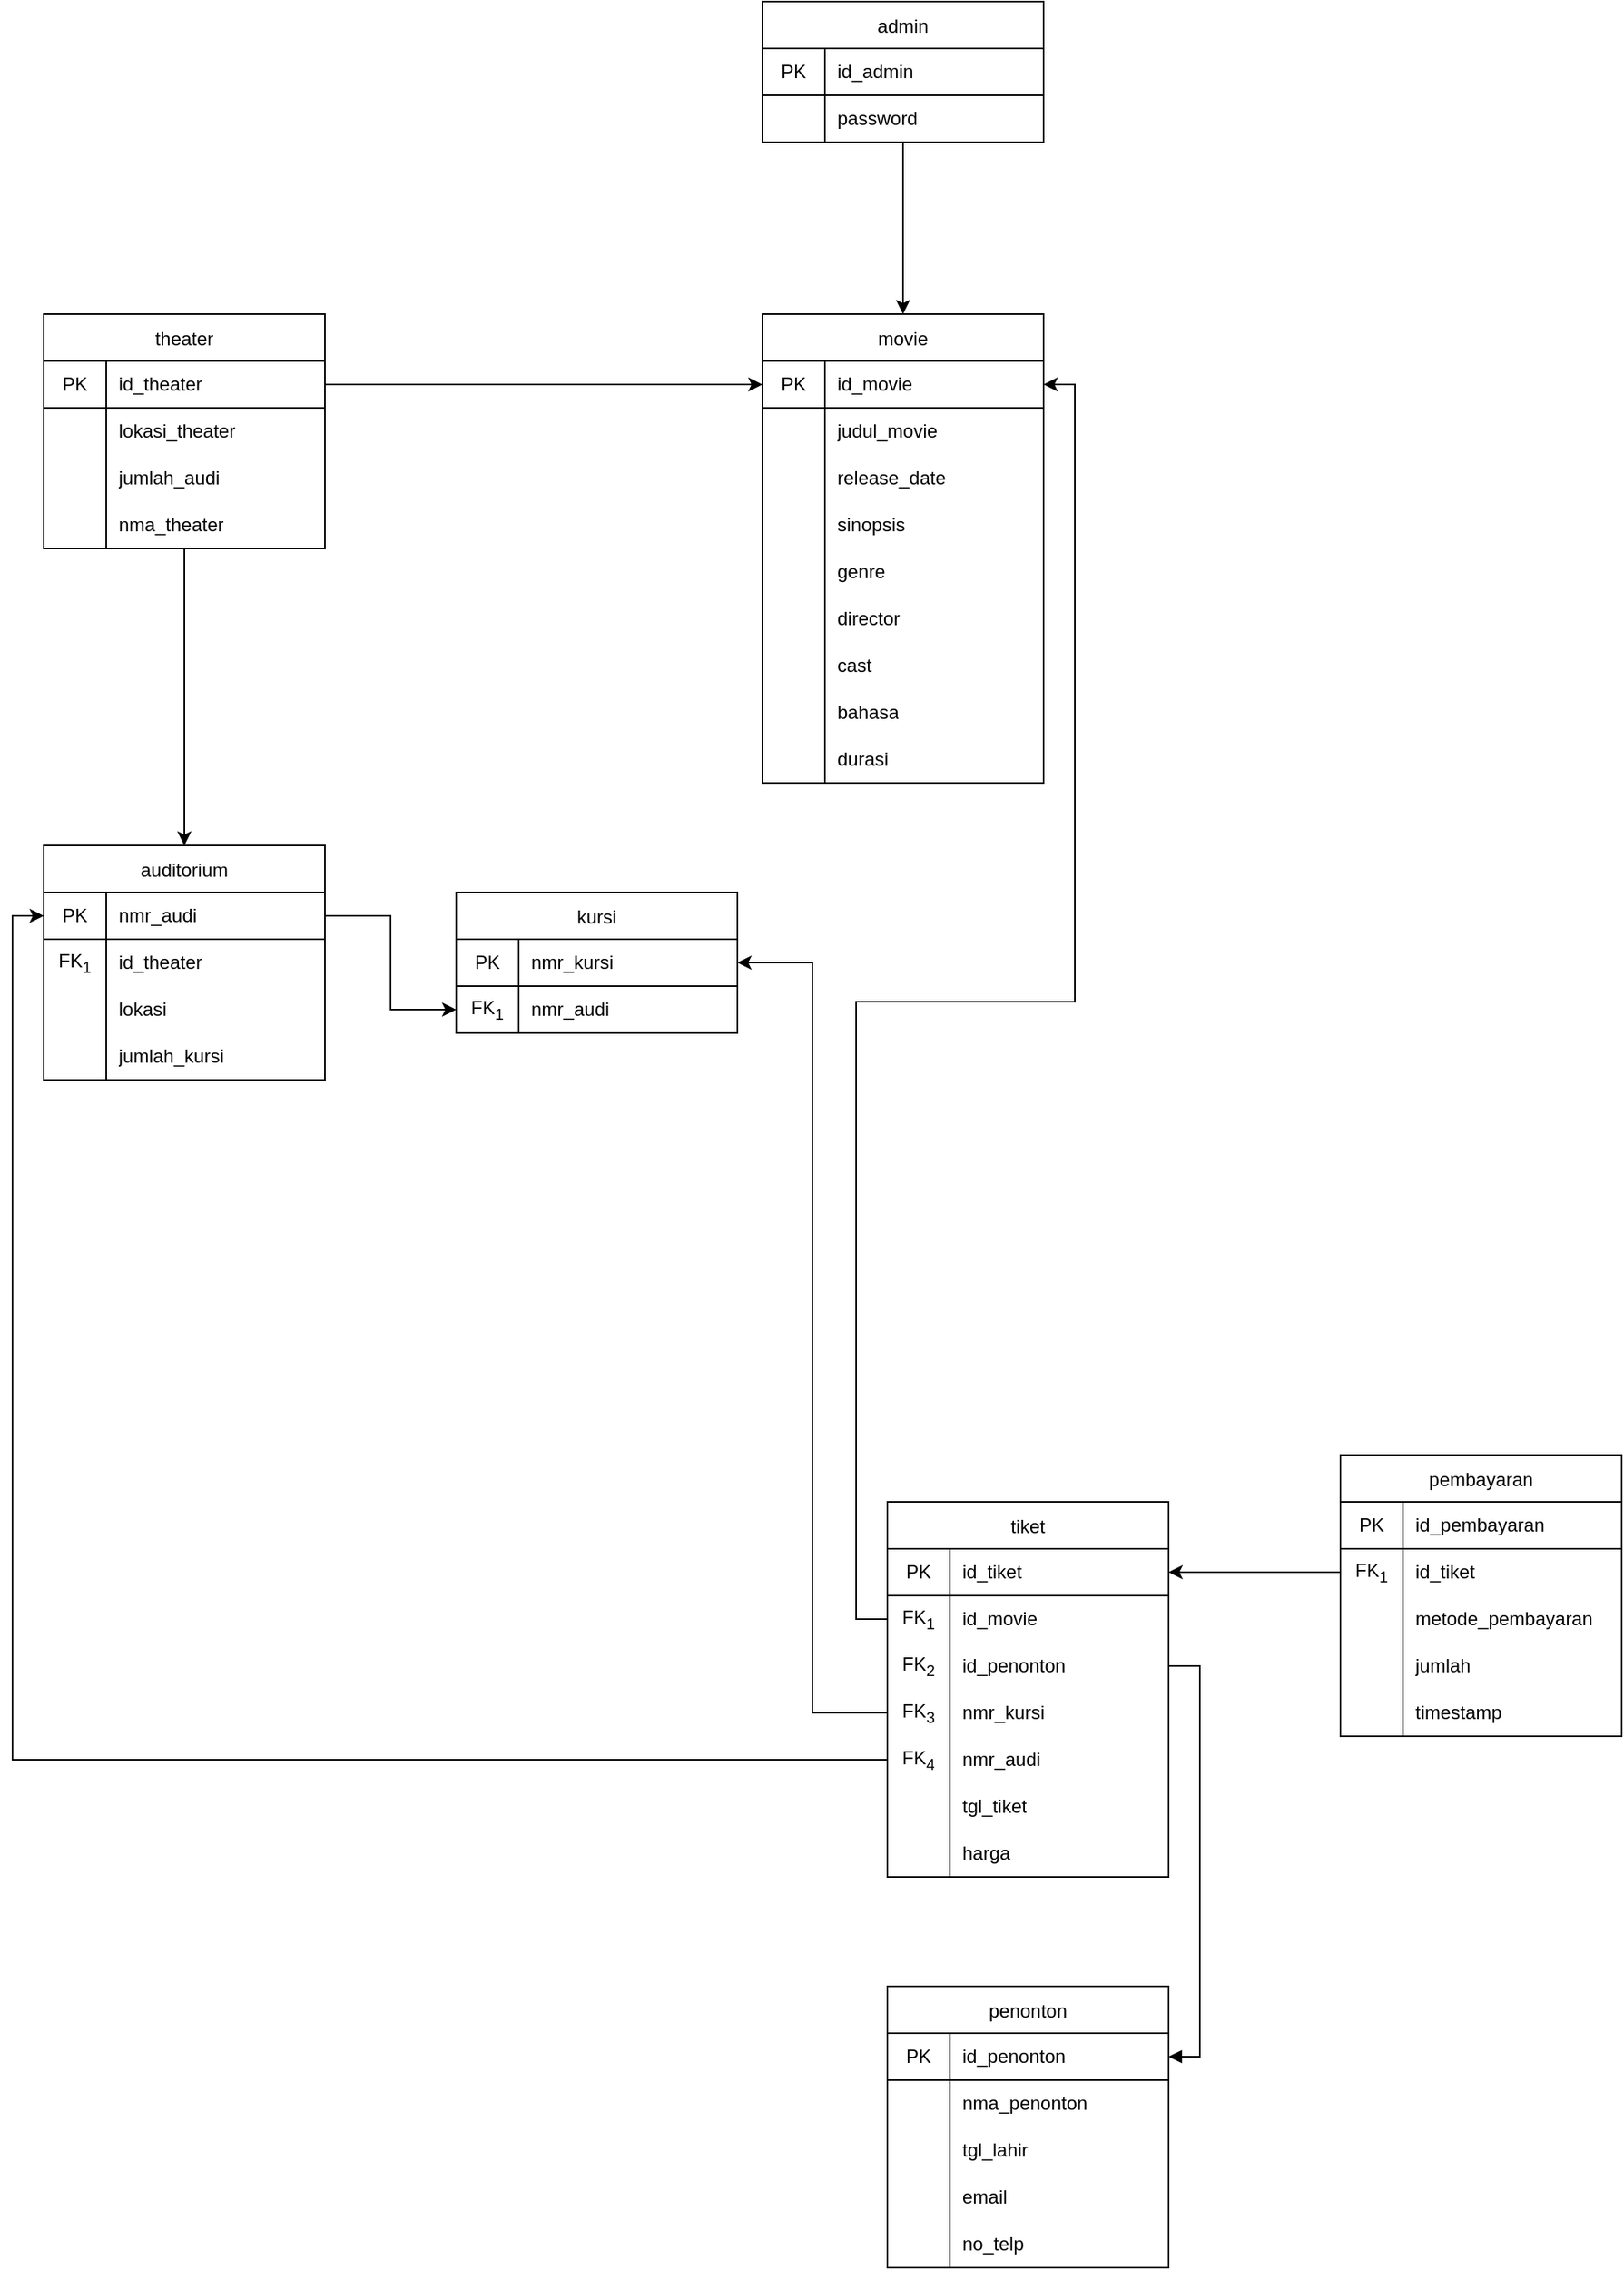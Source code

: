 <mxfile version="22.0.8" type="github">
  <diagram id="C5RBs43oDa-KdzZeNtuy" name="Page-1">
    <mxGraphModel dx="1035" dy="1750" grid="1" gridSize="10" guides="1" tooltips="1" connect="1" arrows="1" fold="1" page="1" pageScale="1" pageWidth="827" pageHeight="1169" math="0" shadow="0">
      <root>
        <mxCell id="WIyWlLk6GJQsqaUBKTNV-0" />
        <mxCell id="WIyWlLk6GJQsqaUBKTNV-1" parent="WIyWlLk6GJQsqaUBKTNV-0" />
        <mxCell id="fPbW121Hrf58b_9s1VnY-242" style="edgeStyle=orthogonalEdgeStyle;rounded=0;orthogonalLoop=1;jettySize=auto;html=1;entryX=0.5;entryY=0;entryDx=0;entryDy=0;" edge="1" parent="WIyWlLk6GJQsqaUBKTNV-1" source="fPbW121Hrf58b_9s1VnY-85" target="fPbW121Hrf58b_9s1VnY-211">
          <mxGeometry relative="1" as="geometry" />
        </mxCell>
        <mxCell id="fPbW121Hrf58b_9s1VnY-85" value="theater" style="shape=table;startSize=30;container=1;collapsible=0;childLayout=tableLayout;fixedRows=1;rowLines=0;fontStyle=0;strokeColor=default;fontSize=12;" vertex="1" parent="WIyWlLk6GJQsqaUBKTNV-1">
          <mxGeometry x="60" y="60" width="180" height="150" as="geometry" />
        </mxCell>
        <mxCell id="fPbW121Hrf58b_9s1VnY-86" value="" style="shape=tableRow;horizontal=0;startSize=0;swimlaneHead=0;swimlaneBody=0;top=0;left=0;bottom=0;right=0;collapsible=0;dropTarget=0;fillColor=none;points=[[0,0.5],[1,0.5]];portConstraint=eastwest;strokeColor=inherit;fontSize=12;" vertex="1" parent="fPbW121Hrf58b_9s1VnY-85">
          <mxGeometry y="30" width="180" height="30" as="geometry" />
        </mxCell>
        <mxCell id="fPbW121Hrf58b_9s1VnY-87" value="PK" style="shape=partialRectangle;html=1;whiteSpace=wrap;connectable=0;fillColor=none;top=0;left=0;bottom=1;right=0;overflow=hidden;pointerEvents=1;strokeColor=inherit;fontSize=12;" vertex="1" parent="fPbW121Hrf58b_9s1VnY-86">
          <mxGeometry width="40" height="30" as="geometry">
            <mxRectangle width="40" height="30" as="alternateBounds" />
          </mxGeometry>
        </mxCell>
        <mxCell id="fPbW121Hrf58b_9s1VnY-88" value="id_theater" style="shape=partialRectangle;html=1;whiteSpace=wrap;connectable=0;fillColor=none;top=0;left=0;bottom=1;right=0;align=left;spacingLeft=6;overflow=hidden;strokeColor=inherit;fontSize=12;strokeWidth=1;" vertex="1" parent="fPbW121Hrf58b_9s1VnY-86">
          <mxGeometry x="40" width="140" height="30" as="geometry">
            <mxRectangle width="140" height="30" as="alternateBounds" />
          </mxGeometry>
        </mxCell>
        <mxCell id="fPbW121Hrf58b_9s1VnY-89" value="" style="shape=tableRow;horizontal=0;startSize=0;swimlaneHead=0;swimlaneBody=0;top=0;left=0;bottom=0;right=0;collapsible=0;dropTarget=0;fillColor=none;points=[[0,0.5],[1,0.5]];portConstraint=eastwest;strokeColor=inherit;fontSize=12;" vertex="1" parent="fPbW121Hrf58b_9s1VnY-85">
          <mxGeometry y="60" width="180" height="30" as="geometry" />
        </mxCell>
        <mxCell id="fPbW121Hrf58b_9s1VnY-90" value="" style="shape=partialRectangle;html=1;whiteSpace=wrap;connectable=0;fillColor=none;top=0;left=0;bottom=0;right=0;overflow=hidden;strokeColor=inherit;fontSize=12;" vertex="1" parent="fPbW121Hrf58b_9s1VnY-89">
          <mxGeometry width="40" height="30" as="geometry">
            <mxRectangle width="40" height="30" as="alternateBounds" />
          </mxGeometry>
        </mxCell>
        <mxCell id="fPbW121Hrf58b_9s1VnY-91" value="lokasi_theater" style="shape=partialRectangle;html=1;whiteSpace=wrap;connectable=0;fillColor=none;top=0;left=0;bottom=0;right=0;align=left;spacingLeft=6;overflow=hidden;strokeColor=inherit;fontSize=12;" vertex="1" parent="fPbW121Hrf58b_9s1VnY-89">
          <mxGeometry x="40" width="140" height="30" as="geometry">
            <mxRectangle width="140" height="30" as="alternateBounds" />
          </mxGeometry>
        </mxCell>
        <mxCell id="fPbW121Hrf58b_9s1VnY-92" value="" style="shape=tableRow;horizontal=0;startSize=0;swimlaneHead=0;swimlaneBody=0;top=0;left=0;bottom=0;right=0;collapsible=0;dropTarget=0;fillColor=none;points=[[0,0.5],[1,0.5]];portConstraint=eastwest;strokeColor=inherit;fontSize=12;" vertex="1" parent="fPbW121Hrf58b_9s1VnY-85">
          <mxGeometry y="90" width="180" height="30" as="geometry" />
        </mxCell>
        <mxCell id="fPbW121Hrf58b_9s1VnY-93" value="" style="shape=partialRectangle;html=1;whiteSpace=wrap;connectable=0;fillColor=none;top=0;left=0;bottom=0;right=0;overflow=hidden;strokeColor=inherit;fontSize=12;" vertex="1" parent="fPbW121Hrf58b_9s1VnY-92">
          <mxGeometry width="40" height="30" as="geometry">
            <mxRectangle width="40" height="30" as="alternateBounds" />
          </mxGeometry>
        </mxCell>
        <mxCell id="fPbW121Hrf58b_9s1VnY-94" value="jumlah_audi" style="shape=partialRectangle;html=1;whiteSpace=wrap;connectable=0;fillColor=none;top=0;left=0;bottom=0;right=0;align=left;spacingLeft=6;overflow=hidden;strokeColor=inherit;fontSize=12;" vertex="1" parent="fPbW121Hrf58b_9s1VnY-92">
          <mxGeometry x="40" width="140" height="30" as="geometry">
            <mxRectangle width="140" height="30" as="alternateBounds" />
          </mxGeometry>
        </mxCell>
        <mxCell id="fPbW121Hrf58b_9s1VnY-95" style="shape=tableRow;horizontal=0;startSize=0;swimlaneHead=0;swimlaneBody=0;top=0;left=0;bottom=0;right=0;collapsible=0;dropTarget=0;fillColor=none;points=[[0,0.5],[1,0.5]];portConstraint=eastwest;strokeColor=inherit;fontSize=12;" vertex="1" parent="fPbW121Hrf58b_9s1VnY-85">
          <mxGeometry y="120" width="180" height="30" as="geometry" />
        </mxCell>
        <mxCell id="fPbW121Hrf58b_9s1VnY-96" style="shape=partialRectangle;html=1;whiteSpace=wrap;connectable=0;fillColor=none;top=0;left=0;bottom=0;right=0;overflow=hidden;strokeColor=inherit;fontSize=12;" vertex="1" parent="fPbW121Hrf58b_9s1VnY-95">
          <mxGeometry width="40" height="30" as="geometry">
            <mxRectangle width="40" height="30" as="alternateBounds" />
          </mxGeometry>
        </mxCell>
        <mxCell id="fPbW121Hrf58b_9s1VnY-97" value="nma_theater" style="shape=partialRectangle;html=1;whiteSpace=wrap;connectable=0;fillColor=none;top=0;left=0;bottom=0;right=0;align=left;spacingLeft=6;overflow=hidden;strokeColor=inherit;fontSize=12;" vertex="1" parent="fPbW121Hrf58b_9s1VnY-95">
          <mxGeometry x="40" width="140" height="30" as="geometry">
            <mxRectangle width="140" height="30" as="alternateBounds" />
          </mxGeometry>
        </mxCell>
        <mxCell id="fPbW121Hrf58b_9s1VnY-98" value="movie" style="shape=table;startSize=30;container=1;collapsible=0;childLayout=tableLayout;fixedRows=1;rowLines=0;fontStyle=0;strokeColor=default;fontSize=12;" vertex="1" parent="WIyWlLk6GJQsqaUBKTNV-1">
          <mxGeometry x="520" y="60" width="180" height="300" as="geometry" />
        </mxCell>
        <mxCell id="fPbW121Hrf58b_9s1VnY-99" value="" style="shape=tableRow;horizontal=0;startSize=0;swimlaneHead=0;swimlaneBody=0;top=0;left=0;bottom=0;right=0;collapsible=0;dropTarget=0;fillColor=none;points=[[0,0.5],[1,0.5]];portConstraint=eastwest;strokeColor=inherit;fontSize=12;" vertex="1" parent="fPbW121Hrf58b_9s1VnY-98">
          <mxGeometry y="30" width="180" height="30" as="geometry" />
        </mxCell>
        <mxCell id="fPbW121Hrf58b_9s1VnY-100" value="PK" style="shape=partialRectangle;html=1;whiteSpace=wrap;connectable=0;fillColor=none;top=0;left=0;bottom=1;right=0;overflow=hidden;pointerEvents=1;strokeColor=inherit;fontSize=12;" vertex="1" parent="fPbW121Hrf58b_9s1VnY-99">
          <mxGeometry width="40" height="30" as="geometry">
            <mxRectangle width="40" height="30" as="alternateBounds" />
          </mxGeometry>
        </mxCell>
        <mxCell id="fPbW121Hrf58b_9s1VnY-101" value="id_movie" style="shape=partialRectangle;html=1;whiteSpace=wrap;connectable=0;fillColor=none;top=0;left=0;bottom=1;right=0;align=left;spacingLeft=6;overflow=hidden;strokeColor=inherit;fontSize=12;strokeWidth=1;" vertex="1" parent="fPbW121Hrf58b_9s1VnY-99">
          <mxGeometry x="40" width="140" height="30" as="geometry">
            <mxRectangle width="140" height="30" as="alternateBounds" />
          </mxGeometry>
        </mxCell>
        <mxCell id="fPbW121Hrf58b_9s1VnY-117" style="shape=tableRow;horizontal=0;startSize=0;swimlaneHead=0;swimlaneBody=0;top=0;left=0;bottom=0;right=0;collapsible=0;dropTarget=0;fillColor=none;points=[[0,0.5],[1,0.5]];portConstraint=eastwest;strokeColor=inherit;fontSize=12;" vertex="1" parent="fPbW121Hrf58b_9s1VnY-98">
          <mxGeometry y="60" width="180" height="30" as="geometry" />
        </mxCell>
        <mxCell id="fPbW121Hrf58b_9s1VnY-118" style="shape=partialRectangle;html=1;whiteSpace=wrap;connectable=0;fillColor=none;top=0;left=0;bottom=0;right=0;overflow=hidden;strokeColor=inherit;fontSize=12;" vertex="1" parent="fPbW121Hrf58b_9s1VnY-117">
          <mxGeometry width="40" height="30" as="geometry">
            <mxRectangle width="40" height="30" as="alternateBounds" />
          </mxGeometry>
        </mxCell>
        <mxCell id="fPbW121Hrf58b_9s1VnY-119" value="judul_movie" style="shape=partialRectangle;html=1;whiteSpace=wrap;connectable=0;fillColor=none;top=0;left=0;bottom=0;right=0;align=left;spacingLeft=6;overflow=hidden;strokeColor=inherit;fontSize=12;" vertex="1" parent="fPbW121Hrf58b_9s1VnY-117">
          <mxGeometry x="40" width="140" height="30" as="geometry">
            <mxRectangle width="140" height="30" as="alternateBounds" />
          </mxGeometry>
        </mxCell>
        <mxCell id="fPbW121Hrf58b_9s1VnY-120" style="shape=tableRow;horizontal=0;startSize=0;swimlaneHead=0;swimlaneBody=0;top=0;left=0;bottom=0;right=0;collapsible=0;dropTarget=0;fillColor=none;points=[[0,0.5],[1,0.5]];portConstraint=eastwest;strokeColor=inherit;fontSize=12;" vertex="1" parent="fPbW121Hrf58b_9s1VnY-98">
          <mxGeometry y="90" width="180" height="30" as="geometry" />
        </mxCell>
        <mxCell id="fPbW121Hrf58b_9s1VnY-121" style="shape=partialRectangle;html=1;whiteSpace=wrap;connectable=0;fillColor=none;top=0;left=0;bottom=0;right=0;overflow=hidden;strokeColor=inherit;fontSize=12;" vertex="1" parent="fPbW121Hrf58b_9s1VnY-120">
          <mxGeometry width="40" height="30" as="geometry">
            <mxRectangle width="40" height="30" as="alternateBounds" />
          </mxGeometry>
        </mxCell>
        <mxCell id="fPbW121Hrf58b_9s1VnY-122" value="release_date" style="shape=partialRectangle;html=1;whiteSpace=wrap;connectable=0;fillColor=none;top=0;left=0;bottom=0;right=0;align=left;spacingLeft=6;overflow=hidden;strokeColor=inherit;fontSize=12;" vertex="1" parent="fPbW121Hrf58b_9s1VnY-120">
          <mxGeometry x="40" width="140" height="30" as="geometry">
            <mxRectangle width="140" height="30" as="alternateBounds" />
          </mxGeometry>
        </mxCell>
        <mxCell id="fPbW121Hrf58b_9s1VnY-102" value="" style="shape=tableRow;horizontal=0;startSize=0;swimlaneHead=0;swimlaneBody=0;top=0;left=0;bottom=0;right=0;collapsible=0;dropTarget=0;fillColor=none;points=[[0,0.5],[1,0.5]];portConstraint=eastwest;strokeColor=inherit;fontSize=12;" vertex="1" parent="fPbW121Hrf58b_9s1VnY-98">
          <mxGeometry y="120" width="180" height="30" as="geometry" />
        </mxCell>
        <mxCell id="fPbW121Hrf58b_9s1VnY-103" value="" style="shape=partialRectangle;html=1;whiteSpace=wrap;connectable=0;fillColor=none;top=0;left=0;bottom=0;right=0;overflow=hidden;strokeColor=inherit;fontSize=12;" vertex="1" parent="fPbW121Hrf58b_9s1VnY-102">
          <mxGeometry width="40" height="30" as="geometry">
            <mxRectangle width="40" height="30" as="alternateBounds" />
          </mxGeometry>
        </mxCell>
        <mxCell id="fPbW121Hrf58b_9s1VnY-104" value="sinopsis" style="shape=partialRectangle;html=1;whiteSpace=wrap;connectable=0;fillColor=none;top=0;left=0;bottom=0;right=0;align=left;spacingLeft=6;overflow=hidden;strokeColor=inherit;fontSize=12;" vertex="1" parent="fPbW121Hrf58b_9s1VnY-102">
          <mxGeometry x="40" width="140" height="30" as="geometry">
            <mxRectangle width="140" height="30" as="alternateBounds" />
          </mxGeometry>
        </mxCell>
        <mxCell id="fPbW121Hrf58b_9s1VnY-105" value="" style="shape=tableRow;horizontal=0;startSize=0;swimlaneHead=0;swimlaneBody=0;top=0;left=0;bottom=0;right=0;collapsible=0;dropTarget=0;fillColor=none;points=[[0,0.5],[1,0.5]];portConstraint=eastwest;strokeColor=inherit;fontSize=12;" vertex="1" parent="fPbW121Hrf58b_9s1VnY-98">
          <mxGeometry y="150" width="180" height="30" as="geometry" />
        </mxCell>
        <mxCell id="fPbW121Hrf58b_9s1VnY-106" value="" style="shape=partialRectangle;html=1;whiteSpace=wrap;connectable=0;fillColor=none;top=0;left=0;bottom=0;right=0;overflow=hidden;strokeColor=inherit;fontSize=12;" vertex="1" parent="fPbW121Hrf58b_9s1VnY-105">
          <mxGeometry width="40" height="30" as="geometry">
            <mxRectangle width="40" height="30" as="alternateBounds" />
          </mxGeometry>
        </mxCell>
        <mxCell id="fPbW121Hrf58b_9s1VnY-107" value="genre" style="shape=partialRectangle;html=1;whiteSpace=wrap;connectable=0;fillColor=none;top=0;left=0;bottom=0;right=0;align=left;spacingLeft=6;overflow=hidden;strokeColor=inherit;fontSize=12;" vertex="1" parent="fPbW121Hrf58b_9s1VnY-105">
          <mxGeometry x="40" width="140" height="30" as="geometry">
            <mxRectangle width="140" height="30" as="alternateBounds" />
          </mxGeometry>
        </mxCell>
        <mxCell id="fPbW121Hrf58b_9s1VnY-108" style="shape=tableRow;horizontal=0;startSize=0;swimlaneHead=0;swimlaneBody=0;top=0;left=0;bottom=0;right=0;collapsible=0;dropTarget=0;fillColor=none;points=[[0,0.5],[1,0.5]];portConstraint=eastwest;strokeColor=inherit;fontSize=12;" vertex="1" parent="fPbW121Hrf58b_9s1VnY-98">
          <mxGeometry y="180" width="180" height="30" as="geometry" />
        </mxCell>
        <mxCell id="fPbW121Hrf58b_9s1VnY-109" style="shape=partialRectangle;html=1;whiteSpace=wrap;connectable=0;fillColor=none;top=0;left=0;bottom=0;right=0;overflow=hidden;strokeColor=inherit;fontSize=12;" vertex="1" parent="fPbW121Hrf58b_9s1VnY-108">
          <mxGeometry width="40" height="30" as="geometry">
            <mxRectangle width="40" height="30" as="alternateBounds" />
          </mxGeometry>
        </mxCell>
        <mxCell id="fPbW121Hrf58b_9s1VnY-110" value="director" style="shape=partialRectangle;html=1;whiteSpace=wrap;connectable=0;fillColor=none;top=0;left=0;bottom=0;right=0;align=left;spacingLeft=6;overflow=hidden;strokeColor=inherit;fontSize=12;" vertex="1" parent="fPbW121Hrf58b_9s1VnY-108">
          <mxGeometry x="40" width="140" height="30" as="geometry">
            <mxRectangle width="140" height="30" as="alternateBounds" />
          </mxGeometry>
        </mxCell>
        <mxCell id="fPbW121Hrf58b_9s1VnY-123" style="shape=tableRow;horizontal=0;startSize=0;swimlaneHead=0;swimlaneBody=0;top=0;left=0;bottom=0;right=0;collapsible=0;dropTarget=0;fillColor=none;points=[[0,0.5],[1,0.5]];portConstraint=eastwest;strokeColor=inherit;fontSize=12;" vertex="1" parent="fPbW121Hrf58b_9s1VnY-98">
          <mxGeometry y="210" width="180" height="30" as="geometry" />
        </mxCell>
        <mxCell id="fPbW121Hrf58b_9s1VnY-124" style="shape=partialRectangle;html=1;whiteSpace=wrap;connectable=0;fillColor=none;top=0;left=0;bottom=0;right=0;overflow=hidden;strokeColor=inherit;fontSize=12;" vertex="1" parent="fPbW121Hrf58b_9s1VnY-123">
          <mxGeometry width="40" height="30" as="geometry">
            <mxRectangle width="40" height="30" as="alternateBounds" />
          </mxGeometry>
        </mxCell>
        <mxCell id="fPbW121Hrf58b_9s1VnY-125" value="cast" style="shape=partialRectangle;html=1;whiteSpace=wrap;connectable=0;fillColor=none;top=0;left=0;bottom=0;right=0;align=left;spacingLeft=6;overflow=hidden;strokeColor=inherit;fontSize=12;" vertex="1" parent="fPbW121Hrf58b_9s1VnY-123">
          <mxGeometry x="40" width="140" height="30" as="geometry">
            <mxRectangle width="140" height="30" as="alternateBounds" />
          </mxGeometry>
        </mxCell>
        <mxCell id="fPbW121Hrf58b_9s1VnY-111" style="shape=tableRow;horizontal=0;startSize=0;swimlaneHead=0;swimlaneBody=0;top=0;left=0;bottom=0;right=0;collapsible=0;dropTarget=0;fillColor=none;points=[[0,0.5],[1,0.5]];portConstraint=eastwest;strokeColor=inherit;fontSize=12;" vertex="1" parent="fPbW121Hrf58b_9s1VnY-98">
          <mxGeometry y="240" width="180" height="30" as="geometry" />
        </mxCell>
        <mxCell id="fPbW121Hrf58b_9s1VnY-112" style="shape=partialRectangle;html=1;whiteSpace=wrap;connectable=0;fillColor=none;top=0;left=0;bottom=0;right=0;overflow=hidden;strokeColor=inherit;fontSize=12;" vertex="1" parent="fPbW121Hrf58b_9s1VnY-111">
          <mxGeometry width="40" height="30" as="geometry">
            <mxRectangle width="40" height="30" as="alternateBounds" />
          </mxGeometry>
        </mxCell>
        <mxCell id="fPbW121Hrf58b_9s1VnY-113" value="bahasa" style="shape=partialRectangle;html=1;whiteSpace=wrap;connectable=0;fillColor=none;top=0;left=0;bottom=0;right=0;align=left;spacingLeft=6;overflow=hidden;strokeColor=inherit;fontSize=12;" vertex="1" parent="fPbW121Hrf58b_9s1VnY-111">
          <mxGeometry x="40" width="140" height="30" as="geometry">
            <mxRectangle width="140" height="30" as="alternateBounds" />
          </mxGeometry>
        </mxCell>
        <mxCell id="fPbW121Hrf58b_9s1VnY-114" style="shape=tableRow;horizontal=0;startSize=0;swimlaneHead=0;swimlaneBody=0;top=0;left=0;bottom=0;right=0;collapsible=0;dropTarget=0;fillColor=none;points=[[0,0.5],[1,0.5]];portConstraint=eastwest;strokeColor=inherit;fontSize=12;" vertex="1" parent="fPbW121Hrf58b_9s1VnY-98">
          <mxGeometry y="270" width="180" height="30" as="geometry" />
        </mxCell>
        <mxCell id="fPbW121Hrf58b_9s1VnY-115" style="shape=partialRectangle;html=1;whiteSpace=wrap;connectable=0;fillColor=none;top=0;left=0;bottom=0;right=0;overflow=hidden;strokeColor=inherit;fontSize=12;" vertex="1" parent="fPbW121Hrf58b_9s1VnY-114">
          <mxGeometry width="40" height="30" as="geometry">
            <mxRectangle width="40" height="30" as="alternateBounds" />
          </mxGeometry>
        </mxCell>
        <mxCell id="fPbW121Hrf58b_9s1VnY-116" value="durasi" style="shape=partialRectangle;html=1;whiteSpace=wrap;connectable=0;fillColor=none;top=0;left=0;bottom=0;right=0;align=left;spacingLeft=6;overflow=hidden;strokeColor=inherit;fontSize=12;" vertex="1" parent="fPbW121Hrf58b_9s1VnY-114">
          <mxGeometry x="40" width="140" height="30" as="geometry">
            <mxRectangle width="140" height="30" as="alternateBounds" />
          </mxGeometry>
        </mxCell>
        <mxCell id="fPbW121Hrf58b_9s1VnY-126" value="tiket" style="shape=table;startSize=30;container=1;collapsible=0;childLayout=tableLayout;fixedRows=1;rowLines=0;fontStyle=0;strokeColor=default;fontSize=12;" vertex="1" parent="WIyWlLk6GJQsqaUBKTNV-1">
          <mxGeometry x="600" y="820" width="180" height="240" as="geometry" />
        </mxCell>
        <mxCell id="fPbW121Hrf58b_9s1VnY-127" value="" style="shape=tableRow;horizontal=0;startSize=0;swimlaneHead=0;swimlaneBody=0;top=0;left=0;bottom=0;right=0;collapsible=0;dropTarget=0;fillColor=none;points=[[0,0.5],[1,0.5]];portConstraint=eastwest;strokeColor=inherit;fontSize=12;" vertex="1" parent="fPbW121Hrf58b_9s1VnY-126">
          <mxGeometry y="30" width="180" height="30" as="geometry" />
        </mxCell>
        <mxCell id="fPbW121Hrf58b_9s1VnY-128" value="PK" style="shape=partialRectangle;html=1;whiteSpace=wrap;connectable=0;fillColor=none;top=0;left=0;bottom=1;right=0;overflow=hidden;pointerEvents=1;strokeColor=inherit;fontSize=12;" vertex="1" parent="fPbW121Hrf58b_9s1VnY-127">
          <mxGeometry width="40" height="30" as="geometry">
            <mxRectangle width="40" height="30" as="alternateBounds" />
          </mxGeometry>
        </mxCell>
        <mxCell id="fPbW121Hrf58b_9s1VnY-129" value="id_tiket" style="shape=partialRectangle;html=1;whiteSpace=wrap;connectable=0;fillColor=none;top=0;left=0;bottom=1;right=0;align=left;spacingLeft=6;overflow=hidden;strokeColor=inherit;fontSize=12;strokeWidth=1;" vertex="1" parent="fPbW121Hrf58b_9s1VnY-127">
          <mxGeometry x="40" width="140" height="30" as="geometry">
            <mxRectangle width="140" height="30" as="alternateBounds" />
          </mxGeometry>
        </mxCell>
        <mxCell id="fPbW121Hrf58b_9s1VnY-136" style="shape=tableRow;horizontal=0;startSize=0;swimlaneHead=0;swimlaneBody=0;top=0;left=0;bottom=0;right=0;collapsible=0;dropTarget=0;fillColor=none;points=[[0,0.5],[1,0.5]];portConstraint=eastwest;strokeColor=inherit;fontSize=12;" vertex="1" parent="fPbW121Hrf58b_9s1VnY-126">
          <mxGeometry y="60" width="180" height="30" as="geometry" />
        </mxCell>
        <mxCell id="fPbW121Hrf58b_9s1VnY-137" value="FK&lt;sub&gt;1&lt;/sub&gt;" style="shape=partialRectangle;html=1;whiteSpace=wrap;connectable=0;fillColor=none;top=1;left=0;bottom=0;right=0;overflow=hidden;strokeColor=inherit;fontSize=12;" vertex="1" parent="fPbW121Hrf58b_9s1VnY-136">
          <mxGeometry width="40" height="30" as="geometry">
            <mxRectangle width="40" height="30" as="alternateBounds" />
          </mxGeometry>
        </mxCell>
        <mxCell id="fPbW121Hrf58b_9s1VnY-138" value="id_movie" style="shape=partialRectangle;html=1;whiteSpace=wrap;connectable=0;fillColor=none;top=1;left=0;bottom=0;right=0;align=left;spacingLeft=6;overflow=hidden;strokeColor=inherit;fontSize=12;" vertex="1" parent="fPbW121Hrf58b_9s1VnY-136">
          <mxGeometry x="40" width="140" height="30" as="geometry">
            <mxRectangle width="140" height="30" as="alternateBounds" />
          </mxGeometry>
        </mxCell>
        <mxCell id="fPbW121Hrf58b_9s1VnY-145" style="shape=tableRow;horizontal=0;startSize=0;swimlaneHead=0;swimlaneBody=0;top=0;left=0;bottom=0;right=0;collapsible=0;dropTarget=0;fillColor=none;points=[[0,0.5],[1,0.5]];portConstraint=eastwest;strokeColor=inherit;fontSize=12;" vertex="1" parent="fPbW121Hrf58b_9s1VnY-126">
          <mxGeometry y="90" width="180" height="30" as="geometry" />
        </mxCell>
        <mxCell id="fPbW121Hrf58b_9s1VnY-146" value="FK&lt;sub&gt;2&lt;/sub&gt;" style="shape=partialRectangle;html=1;whiteSpace=wrap;connectable=0;fillColor=none;top=0;left=0;bottom=0;right=0;overflow=hidden;strokeColor=inherit;fontSize=12;" vertex="1" parent="fPbW121Hrf58b_9s1VnY-145">
          <mxGeometry width="40" height="30" as="geometry">
            <mxRectangle width="40" height="30" as="alternateBounds" />
          </mxGeometry>
        </mxCell>
        <mxCell id="fPbW121Hrf58b_9s1VnY-147" value="id_penonton" style="shape=partialRectangle;html=1;whiteSpace=wrap;connectable=0;fillColor=none;top=0;left=0;bottom=0;right=0;align=left;spacingLeft=6;overflow=hidden;strokeColor=inherit;fontSize=12;" vertex="1" parent="fPbW121Hrf58b_9s1VnY-145">
          <mxGeometry x="40" width="140" height="30" as="geometry">
            <mxRectangle width="140" height="30" as="alternateBounds" />
          </mxGeometry>
        </mxCell>
        <mxCell id="fPbW121Hrf58b_9s1VnY-142" style="shape=tableRow;horizontal=0;startSize=0;swimlaneHead=0;swimlaneBody=0;top=0;left=0;bottom=0;right=0;collapsible=0;dropTarget=0;fillColor=none;points=[[0,0.5],[1,0.5]];portConstraint=eastwest;strokeColor=inherit;fontSize=12;" vertex="1" parent="fPbW121Hrf58b_9s1VnY-126">
          <mxGeometry y="120" width="180" height="30" as="geometry" />
        </mxCell>
        <mxCell id="fPbW121Hrf58b_9s1VnY-143" value="FK&lt;sub&gt;3&lt;/sub&gt;" style="shape=partialRectangle;html=1;whiteSpace=wrap;connectable=0;fillColor=none;top=0;left=0;bottom=0;right=0;overflow=hidden;strokeColor=inherit;fontSize=12;" vertex="1" parent="fPbW121Hrf58b_9s1VnY-142">
          <mxGeometry width="40" height="30" as="geometry">
            <mxRectangle width="40" height="30" as="alternateBounds" />
          </mxGeometry>
        </mxCell>
        <mxCell id="fPbW121Hrf58b_9s1VnY-144" value="nmr_kursi" style="shape=partialRectangle;html=1;whiteSpace=wrap;connectable=0;fillColor=none;top=0;left=0;bottom=0;right=0;align=left;spacingLeft=6;overflow=hidden;strokeColor=inherit;fontSize=12;" vertex="1" parent="fPbW121Hrf58b_9s1VnY-142">
          <mxGeometry x="40" width="140" height="30" as="geometry">
            <mxRectangle width="140" height="30" as="alternateBounds" />
          </mxGeometry>
        </mxCell>
        <mxCell id="fPbW121Hrf58b_9s1VnY-139" style="shape=tableRow;horizontal=0;startSize=0;swimlaneHead=0;swimlaneBody=0;top=0;left=0;bottom=0;right=0;collapsible=0;dropTarget=0;fillColor=none;points=[[0,0.5],[1,0.5]];portConstraint=eastwest;strokeColor=inherit;fontSize=12;" vertex="1" parent="fPbW121Hrf58b_9s1VnY-126">
          <mxGeometry y="150" width="180" height="30" as="geometry" />
        </mxCell>
        <mxCell id="fPbW121Hrf58b_9s1VnY-140" value="FK&lt;sub&gt;4&lt;/sub&gt;" style="shape=partialRectangle;html=1;whiteSpace=wrap;connectable=0;fillColor=none;top=0;left=0;bottom=0;right=0;overflow=hidden;strokeColor=inherit;fontSize=12;" vertex="1" parent="fPbW121Hrf58b_9s1VnY-139">
          <mxGeometry width="40" height="30" as="geometry">
            <mxRectangle width="40" height="30" as="alternateBounds" />
          </mxGeometry>
        </mxCell>
        <mxCell id="fPbW121Hrf58b_9s1VnY-141" value="nmr_audi" style="shape=partialRectangle;html=1;whiteSpace=wrap;connectable=0;fillColor=none;top=0;left=0;bottom=0;right=0;align=left;spacingLeft=6;overflow=hidden;strokeColor=inherit;fontSize=12;" vertex="1" parent="fPbW121Hrf58b_9s1VnY-139">
          <mxGeometry x="40" width="140" height="30" as="geometry">
            <mxRectangle width="140" height="30" as="alternateBounds" />
          </mxGeometry>
        </mxCell>
        <mxCell id="fPbW121Hrf58b_9s1VnY-154" style="shape=tableRow;horizontal=0;startSize=0;swimlaneHead=0;swimlaneBody=0;top=0;left=0;bottom=0;right=0;collapsible=0;dropTarget=0;fillColor=none;points=[[0,0.5],[1,0.5]];portConstraint=eastwest;strokeColor=inherit;fontSize=12;" vertex="1" parent="fPbW121Hrf58b_9s1VnY-126">
          <mxGeometry y="180" width="180" height="30" as="geometry" />
        </mxCell>
        <mxCell id="fPbW121Hrf58b_9s1VnY-155" style="shape=partialRectangle;html=1;whiteSpace=wrap;connectable=0;fillColor=none;top=0;left=0;bottom=0;right=0;overflow=hidden;strokeColor=inherit;fontSize=12;" vertex="1" parent="fPbW121Hrf58b_9s1VnY-154">
          <mxGeometry width="40" height="30" as="geometry">
            <mxRectangle width="40" height="30" as="alternateBounds" />
          </mxGeometry>
        </mxCell>
        <mxCell id="fPbW121Hrf58b_9s1VnY-156" value="tgl_tiket" style="shape=partialRectangle;html=1;whiteSpace=wrap;connectable=0;fillColor=none;top=0;left=0;bottom=0;right=0;align=left;spacingLeft=6;overflow=hidden;strokeColor=inherit;fontSize=12;" vertex="1" parent="fPbW121Hrf58b_9s1VnY-154">
          <mxGeometry x="40" width="140" height="30" as="geometry">
            <mxRectangle width="140" height="30" as="alternateBounds" />
          </mxGeometry>
        </mxCell>
        <mxCell id="fPbW121Hrf58b_9s1VnY-151" style="shape=tableRow;horizontal=0;startSize=0;swimlaneHead=0;swimlaneBody=0;top=0;left=0;bottom=0;right=0;collapsible=0;dropTarget=0;fillColor=none;points=[[0,0.5],[1,0.5]];portConstraint=eastwest;strokeColor=inherit;fontSize=12;" vertex="1" parent="fPbW121Hrf58b_9s1VnY-126">
          <mxGeometry y="210" width="180" height="30" as="geometry" />
        </mxCell>
        <mxCell id="fPbW121Hrf58b_9s1VnY-152" style="shape=partialRectangle;html=1;whiteSpace=wrap;connectable=0;fillColor=none;top=0;left=0;bottom=0;right=0;overflow=hidden;strokeColor=inherit;fontSize=12;" vertex="1" parent="fPbW121Hrf58b_9s1VnY-151">
          <mxGeometry width="40" height="30" as="geometry">
            <mxRectangle width="40" height="30" as="alternateBounds" />
          </mxGeometry>
        </mxCell>
        <mxCell id="fPbW121Hrf58b_9s1VnY-153" value="harga" style="shape=partialRectangle;html=1;whiteSpace=wrap;connectable=0;fillColor=none;top=0;left=0;bottom=0;right=0;align=left;spacingLeft=6;overflow=hidden;strokeColor=inherit;fontSize=12;" vertex="1" parent="fPbW121Hrf58b_9s1VnY-151">
          <mxGeometry x="40" width="140" height="30" as="geometry">
            <mxRectangle width="140" height="30" as="alternateBounds" />
          </mxGeometry>
        </mxCell>
        <mxCell id="fPbW121Hrf58b_9s1VnY-157" value="pembayaran" style="shape=table;startSize=30;container=1;collapsible=0;childLayout=tableLayout;fixedRows=1;rowLines=0;fontStyle=0;strokeColor=default;fontSize=12;" vertex="1" parent="WIyWlLk6GJQsqaUBKTNV-1">
          <mxGeometry x="890" y="790" width="180" height="180" as="geometry" />
        </mxCell>
        <mxCell id="fPbW121Hrf58b_9s1VnY-158" value="" style="shape=tableRow;horizontal=0;startSize=0;swimlaneHead=0;swimlaneBody=0;top=0;left=0;bottom=0;right=0;collapsible=0;dropTarget=0;fillColor=none;points=[[0,0.5],[1,0.5]];portConstraint=eastwest;strokeColor=inherit;fontSize=12;" vertex="1" parent="fPbW121Hrf58b_9s1VnY-157">
          <mxGeometry y="30" width="180" height="30" as="geometry" />
        </mxCell>
        <mxCell id="fPbW121Hrf58b_9s1VnY-159" value="PK" style="shape=partialRectangle;html=1;whiteSpace=wrap;connectable=0;fillColor=none;top=0;left=0;bottom=1;right=0;overflow=hidden;pointerEvents=1;strokeColor=inherit;fontSize=12;" vertex="1" parent="fPbW121Hrf58b_9s1VnY-158">
          <mxGeometry width="40" height="30" as="geometry">
            <mxRectangle width="40" height="30" as="alternateBounds" />
          </mxGeometry>
        </mxCell>
        <mxCell id="fPbW121Hrf58b_9s1VnY-160" value="id_pembayaran" style="shape=partialRectangle;html=1;whiteSpace=wrap;connectable=0;fillColor=none;top=0;left=0;bottom=1;right=0;align=left;spacingLeft=6;overflow=hidden;strokeColor=inherit;fontSize=12;strokeWidth=1;" vertex="1" parent="fPbW121Hrf58b_9s1VnY-158">
          <mxGeometry x="40" width="140" height="30" as="geometry">
            <mxRectangle width="140" height="30" as="alternateBounds" />
          </mxGeometry>
        </mxCell>
        <mxCell id="fPbW121Hrf58b_9s1VnY-161" style="shape=tableRow;horizontal=0;startSize=0;swimlaneHead=0;swimlaneBody=0;top=0;left=0;bottom=0;right=0;collapsible=0;dropTarget=0;fillColor=none;points=[[0,0.5],[1,0.5]];portConstraint=eastwest;strokeColor=inherit;fontSize=12;" vertex="1" parent="fPbW121Hrf58b_9s1VnY-157">
          <mxGeometry y="60" width="180" height="30" as="geometry" />
        </mxCell>
        <mxCell id="fPbW121Hrf58b_9s1VnY-162" value="FK&lt;sub&gt;1&lt;/sub&gt;" style="shape=partialRectangle;html=1;whiteSpace=wrap;connectable=0;fillColor=none;top=1;left=0;bottom=0;right=0;overflow=hidden;strokeColor=inherit;fontSize=12;" vertex="1" parent="fPbW121Hrf58b_9s1VnY-161">
          <mxGeometry width="40" height="30" as="geometry">
            <mxRectangle width="40" height="30" as="alternateBounds" />
          </mxGeometry>
        </mxCell>
        <mxCell id="fPbW121Hrf58b_9s1VnY-163" value="id_tiket" style="shape=partialRectangle;html=1;whiteSpace=wrap;connectable=0;fillColor=none;top=1;left=0;bottom=0;right=0;align=left;spacingLeft=6;overflow=hidden;strokeColor=inherit;fontSize=12;" vertex="1" parent="fPbW121Hrf58b_9s1VnY-161">
          <mxGeometry x="40" width="140" height="30" as="geometry">
            <mxRectangle width="140" height="30" as="alternateBounds" />
          </mxGeometry>
        </mxCell>
        <mxCell id="fPbW121Hrf58b_9s1VnY-164" style="shape=tableRow;horizontal=0;startSize=0;swimlaneHead=0;swimlaneBody=0;top=0;left=0;bottom=0;right=0;collapsible=0;dropTarget=0;fillColor=none;points=[[0,0.5],[1,0.5]];portConstraint=eastwest;strokeColor=inherit;fontSize=12;" vertex="1" parent="fPbW121Hrf58b_9s1VnY-157">
          <mxGeometry y="90" width="180" height="30" as="geometry" />
        </mxCell>
        <mxCell id="fPbW121Hrf58b_9s1VnY-165" value="" style="shape=partialRectangle;html=1;whiteSpace=wrap;connectable=0;fillColor=none;top=0;left=0;bottom=0;right=0;overflow=hidden;strokeColor=inherit;fontSize=12;" vertex="1" parent="fPbW121Hrf58b_9s1VnY-164">
          <mxGeometry width="40" height="30" as="geometry">
            <mxRectangle width="40" height="30" as="alternateBounds" />
          </mxGeometry>
        </mxCell>
        <mxCell id="fPbW121Hrf58b_9s1VnY-166" value="metode_pembayaran" style="shape=partialRectangle;html=1;whiteSpace=wrap;connectable=0;fillColor=none;top=0;left=0;bottom=0;right=0;align=left;spacingLeft=6;overflow=hidden;strokeColor=inherit;fontSize=12;" vertex="1" parent="fPbW121Hrf58b_9s1VnY-164">
          <mxGeometry x="40" width="140" height="30" as="geometry">
            <mxRectangle width="140" height="30" as="alternateBounds" />
          </mxGeometry>
        </mxCell>
        <mxCell id="fPbW121Hrf58b_9s1VnY-167" style="shape=tableRow;horizontal=0;startSize=0;swimlaneHead=0;swimlaneBody=0;top=0;left=0;bottom=0;right=0;collapsible=0;dropTarget=0;fillColor=none;points=[[0,0.5],[1,0.5]];portConstraint=eastwest;strokeColor=inherit;fontSize=12;" vertex="1" parent="fPbW121Hrf58b_9s1VnY-157">
          <mxGeometry y="120" width="180" height="30" as="geometry" />
        </mxCell>
        <mxCell id="fPbW121Hrf58b_9s1VnY-168" value="" style="shape=partialRectangle;html=1;whiteSpace=wrap;connectable=0;fillColor=none;top=0;left=0;bottom=0;right=0;overflow=hidden;strokeColor=inherit;fontSize=12;" vertex="1" parent="fPbW121Hrf58b_9s1VnY-167">
          <mxGeometry width="40" height="30" as="geometry">
            <mxRectangle width="40" height="30" as="alternateBounds" />
          </mxGeometry>
        </mxCell>
        <mxCell id="fPbW121Hrf58b_9s1VnY-169" value="jumlah" style="shape=partialRectangle;html=1;whiteSpace=wrap;connectable=0;fillColor=none;top=0;left=0;bottom=0;right=0;align=left;spacingLeft=6;overflow=hidden;strokeColor=inherit;fontSize=12;" vertex="1" parent="fPbW121Hrf58b_9s1VnY-167">
          <mxGeometry x="40" width="140" height="30" as="geometry">
            <mxRectangle width="140" height="30" as="alternateBounds" />
          </mxGeometry>
        </mxCell>
        <mxCell id="fPbW121Hrf58b_9s1VnY-170" style="shape=tableRow;horizontal=0;startSize=0;swimlaneHead=0;swimlaneBody=0;top=0;left=0;bottom=0;right=0;collapsible=0;dropTarget=0;fillColor=none;points=[[0,0.5],[1,0.5]];portConstraint=eastwest;strokeColor=inherit;fontSize=12;" vertex="1" parent="fPbW121Hrf58b_9s1VnY-157">
          <mxGeometry y="150" width="180" height="30" as="geometry" />
        </mxCell>
        <mxCell id="fPbW121Hrf58b_9s1VnY-171" value="" style="shape=partialRectangle;html=1;whiteSpace=wrap;connectable=0;fillColor=none;top=0;left=0;bottom=0;right=0;overflow=hidden;strokeColor=inherit;fontSize=12;" vertex="1" parent="fPbW121Hrf58b_9s1VnY-170">
          <mxGeometry width="40" height="30" as="geometry">
            <mxRectangle width="40" height="30" as="alternateBounds" />
          </mxGeometry>
        </mxCell>
        <mxCell id="fPbW121Hrf58b_9s1VnY-172" value="timestamp" style="shape=partialRectangle;html=1;whiteSpace=wrap;connectable=0;fillColor=none;top=0;left=0;bottom=0;right=0;align=left;spacingLeft=6;overflow=hidden;strokeColor=inherit;fontSize=12;" vertex="1" parent="fPbW121Hrf58b_9s1VnY-170">
          <mxGeometry x="40" width="140" height="30" as="geometry">
            <mxRectangle width="140" height="30" as="alternateBounds" />
          </mxGeometry>
        </mxCell>
        <mxCell id="fPbW121Hrf58b_9s1VnY-179" value="penonton" style="shape=table;startSize=30;container=1;collapsible=0;childLayout=tableLayout;fixedRows=1;rowLines=0;fontStyle=0;strokeColor=default;fontSize=12;" vertex="1" parent="WIyWlLk6GJQsqaUBKTNV-1">
          <mxGeometry x="600" y="1130" width="180" height="180" as="geometry" />
        </mxCell>
        <mxCell id="fPbW121Hrf58b_9s1VnY-180" value="" style="shape=tableRow;horizontal=0;startSize=0;swimlaneHead=0;swimlaneBody=0;top=0;left=0;bottom=0;right=0;collapsible=0;dropTarget=0;fillColor=none;points=[[0,0.5],[1,0.5]];portConstraint=eastwest;strokeColor=inherit;fontSize=12;" vertex="1" parent="fPbW121Hrf58b_9s1VnY-179">
          <mxGeometry y="30" width="180" height="30" as="geometry" />
        </mxCell>
        <mxCell id="fPbW121Hrf58b_9s1VnY-181" value="PK" style="shape=partialRectangle;html=1;whiteSpace=wrap;connectable=0;fillColor=none;top=0;left=0;bottom=1;right=0;overflow=hidden;pointerEvents=1;strokeColor=inherit;fontSize=12;" vertex="1" parent="fPbW121Hrf58b_9s1VnY-180">
          <mxGeometry width="40" height="30" as="geometry">
            <mxRectangle width="40" height="30" as="alternateBounds" />
          </mxGeometry>
        </mxCell>
        <mxCell id="fPbW121Hrf58b_9s1VnY-182" value="id_penonton" style="shape=partialRectangle;html=1;whiteSpace=wrap;connectable=0;fillColor=none;top=0;left=0;bottom=1;right=0;align=left;spacingLeft=6;overflow=hidden;strokeColor=inherit;fontSize=12;strokeWidth=1;" vertex="1" parent="fPbW121Hrf58b_9s1VnY-180">
          <mxGeometry x="40" width="140" height="30" as="geometry">
            <mxRectangle width="140" height="30" as="alternateBounds" />
          </mxGeometry>
        </mxCell>
        <mxCell id="fPbW121Hrf58b_9s1VnY-183" value="" style="shape=tableRow;horizontal=0;startSize=0;swimlaneHead=0;swimlaneBody=0;top=0;left=0;bottom=0;right=0;collapsible=0;dropTarget=0;fillColor=none;points=[[0,0.5],[1,0.5]];portConstraint=eastwest;strokeColor=inherit;fontSize=12;" vertex="1" parent="fPbW121Hrf58b_9s1VnY-179">
          <mxGeometry y="60" width="180" height="30" as="geometry" />
        </mxCell>
        <mxCell id="fPbW121Hrf58b_9s1VnY-184" value="" style="shape=partialRectangle;html=1;whiteSpace=wrap;connectable=0;fillColor=none;top=0;left=0;bottom=0;right=0;overflow=hidden;strokeColor=inherit;fontSize=12;" vertex="1" parent="fPbW121Hrf58b_9s1VnY-183">
          <mxGeometry width="40" height="30" as="geometry">
            <mxRectangle width="40" height="30" as="alternateBounds" />
          </mxGeometry>
        </mxCell>
        <mxCell id="fPbW121Hrf58b_9s1VnY-185" value="nma_penonton" style="shape=partialRectangle;html=1;whiteSpace=wrap;connectable=0;fillColor=none;top=0;left=0;bottom=0;right=0;align=left;spacingLeft=6;overflow=hidden;strokeColor=inherit;fontSize=12;" vertex="1" parent="fPbW121Hrf58b_9s1VnY-183">
          <mxGeometry x="40" width="140" height="30" as="geometry">
            <mxRectangle width="140" height="30" as="alternateBounds" />
          </mxGeometry>
        </mxCell>
        <mxCell id="fPbW121Hrf58b_9s1VnY-186" value="" style="shape=tableRow;horizontal=0;startSize=0;swimlaneHead=0;swimlaneBody=0;top=0;left=0;bottom=0;right=0;collapsible=0;dropTarget=0;fillColor=none;points=[[0,0.5],[1,0.5]];portConstraint=eastwest;strokeColor=inherit;fontSize=12;" vertex="1" parent="fPbW121Hrf58b_9s1VnY-179">
          <mxGeometry y="90" width="180" height="30" as="geometry" />
        </mxCell>
        <mxCell id="fPbW121Hrf58b_9s1VnY-187" value="" style="shape=partialRectangle;html=1;whiteSpace=wrap;connectable=0;fillColor=none;top=0;left=0;bottom=0;right=0;overflow=hidden;strokeColor=inherit;fontSize=12;" vertex="1" parent="fPbW121Hrf58b_9s1VnY-186">
          <mxGeometry width="40" height="30" as="geometry">
            <mxRectangle width="40" height="30" as="alternateBounds" />
          </mxGeometry>
        </mxCell>
        <mxCell id="fPbW121Hrf58b_9s1VnY-188" value="tgl_lahir" style="shape=partialRectangle;html=1;whiteSpace=wrap;connectable=0;fillColor=none;top=0;left=0;bottom=0;right=0;align=left;spacingLeft=6;overflow=hidden;strokeColor=inherit;fontSize=12;" vertex="1" parent="fPbW121Hrf58b_9s1VnY-186">
          <mxGeometry x="40" width="140" height="30" as="geometry">
            <mxRectangle width="140" height="30" as="alternateBounds" />
          </mxGeometry>
        </mxCell>
        <mxCell id="fPbW121Hrf58b_9s1VnY-189" style="shape=tableRow;horizontal=0;startSize=0;swimlaneHead=0;swimlaneBody=0;top=0;left=0;bottom=0;right=0;collapsible=0;dropTarget=0;fillColor=none;points=[[0,0.5],[1,0.5]];portConstraint=eastwest;strokeColor=inherit;fontSize=12;" vertex="1" parent="fPbW121Hrf58b_9s1VnY-179">
          <mxGeometry y="120" width="180" height="30" as="geometry" />
        </mxCell>
        <mxCell id="fPbW121Hrf58b_9s1VnY-190" style="shape=partialRectangle;html=1;whiteSpace=wrap;connectable=0;fillColor=none;top=0;left=0;bottom=0;right=0;overflow=hidden;strokeColor=inherit;fontSize=12;" vertex="1" parent="fPbW121Hrf58b_9s1VnY-189">
          <mxGeometry width="40" height="30" as="geometry">
            <mxRectangle width="40" height="30" as="alternateBounds" />
          </mxGeometry>
        </mxCell>
        <mxCell id="fPbW121Hrf58b_9s1VnY-191" value="email" style="shape=partialRectangle;html=1;whiteSpace=wrap;connectable=0;fillColor=none;top=0;left=0;bottom=0;right=0;align=left;spacingLeft=6;overflow=hidden;strokeColor=inherit;fontSize=12;" vertex="1" parent="fPbW121Hrf58b_9s1VnY-189">
          <mxGeometry x="40" width="140" height="30" as="geometry">
            <mxRectangle width="140" height="30" as="alternateBounds" />
          </mxGeometry>
        </mxCell>
        <mxCell id="fPbW121Hrf58b_9s1VnY-192" style="shape=tableRow;horizontal=0;startSize=0;swimlaneHead=0;swimlaneBody=0;top=0;left=0;bottom=0;right=0;collapsible=0;dropTarget=0;fillColor=none;points=[[0,0.5],[1,0.5]];portConstraint=eastwest;strokeColor=inherit;fontSize=12;" vertex="1" parent="fPbW121Hrf58b_9s1VnY-179">
          <mxGeometry y="150" width="180" height="30" as="geometry" />
        </mxCell>
        <mxCell id="fPbW121Hrf58b_9s1VnY-193" style="shape=partialRectangle;html=1;whiteSpace=wrap;connectable=0;fillColor=none;top=0;left=0;bottom=0;right=0;overflow=hidden;strokeColor=inherit;fontSize=12;" vertex="1" parent="fPbW121Hrf58b_9s1VnY-192">
          <mxGeometry width="40" height="30" as="geometry">
            <mxRectangle width="40" height="30" as="alternateBounds" />
          </mxGeometry>
        </mxCell>
        <mxCell id="fPbW121Hrf58b_9s1VnY-194" value="no_telp" style="shape=partialRectangle;html=1;whiteSpace=wrap;connectable=0;fillColor=none;top=0;left=0;bottom=0;right=0;align=left;spacingLeft=6;overflow=hidden;strokeColor=inherit;fontSize=12;" vertex="1" parent="fPbW121Hrf58b_9s1VnY-192">
          <mxGeometry x="40" width="140" height="30" as="geometry">
            <mxRectangle width="140" height="30" as="alternateBounds" />
          </mxGeometry>
        </mxCell>
        <mxCell id="fPbW121Hrf58b_9s1VnY-249" style="edgeStyle=orthogonalEdgeStyle;rounded=0;orthogonalLoop=1;jettySize=auto;html=1;entryX=0.5;entryY=0;entryDx=0;entryDy=0;" edge="1" parent="WIyWlLk6GJQsqaUBKTNV-1" source="fPbW121Hrf58b_9s1VnY-195" target="fPbW121Hrf58b_9s1VnY-98">
          <mxGeometry relative="1" as="geometry" />
        </mxCell>
        <mxCell id="fPbW121Hrf58b_9s1VnY-195" value="admin" style="shape=table;startSize=30;container=1;collapsible=0;childLayout=tableLayout;fixedRows=1;rowLines=0;fontStyle=0;strokeColor=default;fontSize=12;" vertex="1" parent="WIyWlLk6GJQsqaUBKTNV-1">
          <mxGeometry x="520" y="-140" width="180" height="90" as="geometry" />
        </mxCell>
        <mxCell id="fPbW121Hrf58b_9s1VnY-196" value="" style="shape=tableRow;horizontal=0;startSize=0;swimlaneHead=0;swimlaneBody=0;top=0;left=0;bottom=0;right=0;collapsible=0;dropTarget=0;fillColor=none;points=[[0,0.5],[1,0.5]];portConstraint=eastwest;strokeColor=inherit;fontSize=12;" vertex="1" parent="fPbW121Hrf58b_9s1VnY-195">
          <mxGeometry y="30" width="180" height="30" as="geometry" />
        </mxCell>
        <mxCell id="fPbW121Hrf58b_9s1VnY-197" value="PK" style="shape=partialRectangle;html=1;whiteSpace=wrap;connectable=0;fillColor=none;top=0;left=0;bottom=1;right=0;overflow=hidden;pointerEvents=1;strokeColor=inherit;fontSize=12;" vertex="1" parent="fPbW121Hrf58b_9s1VnY-196">
          <mxGeometry width="40" height="30" as="geometry">
            <mxRectangle width="40" height="30" as="alternateBounds" />
          </mxGeometry>
        </mxCell>
        <mxCell id="fPbW121Hrf58b_9s1VnY-198" value="id_admin" style="shape=partialRectangle;html=1;whiteSpace=wrap;connectable=0;fillColor=none;top=0;left=0;bottom=1;right=0;align=left;spacingLeft=6;overflow=hidden;strokeColor=inherit;fontSize=12;strokeWidth=1;" vertex="1" parent="fPbW121Hrf58b_9s1VnY-196">
          <mxGeometry x="40" width="140" height="30" as="geometry">
            <mxRectangle width="140" height="30" as="alternateBounds" />
          </mxGeometry>
        </mxCell>
        <mxCell id="fPbW121Hrf58b_9s1VnY-199" value="" style="shape=tableRow;horizontal=0;startSize=0;swimlaneHead=0;swimlaneBody=0;top=0;left=0;bottom=0;right=0;collapsible=0;dropTarget=0;fillColor=none;points=[[0,0.5],[1,0.5]];portConstraint=eastwest;strokeColor=inherit;fontSize=12;" vertex="1" parent="fPbW121Hrf58b_9s1VnY-195">
          <mxGeometry y="60" width="180" height="30" as="geometry" />
        </mxCell>
        <mxCell id="fPbW121Hrf58b_9s1VnY-200" value="" style="shape=partialRectangle;html=1;whiteSpace=wrap;connectable=0;fillColor=none;top=0;left=0;bottom=0;right=0;overflow=hidden;strokeColor=inherit;fontSize=12;" vertex="1" parent="fPbW121Hrf58b_9s1VnY-199">
          <mxGeometry width="40" height="30" as="geometry">
            <mxRectangle width="40" height="30" as="alternateBounds" />
          </mxGeometry>
        </mxCell>
        <mxCell id="fPbW121Hrf58b_9s1VnY-201" value="password" style="shape=partialRectangle;html=1;whiteSpace=wrap;connectable=0;fillColor=none;top=0;left=0;bottom=0;right=0;align=left;spacingLeft=6;overflow=hidden;strokeColor=inherit;fontSize=12;" vertex="1" parent="fPbW121Hrf58b_9s1VnY-199">
          <mxGeometry x="40" width="140" height="30" as="geometry">
            <mxRectangle width="140" height="30" as="alternateBounds" />
          </mxGeometry>
        </mxCell>
        <mxCell id="fPbW121Hrf58b_9s1VnY-211" value="auditorium" style="shape=table;startSize=30;container=1;collapsible=0;childLayout=tableLayout;fixedRows=1;rowLines=0;fontStyle=0;strokeColor=default;fontSize=12;" vertex="1" parent="WIyWlLk6GJQsqaUBKTNV-1">
          <mxGeometry x="60" y="400" width="180" height="150" as="geometry" />
        </mxCell>
        <mxCell id="fPbW121Hrf58b_9s1VnY-212" value="" style="shape=tableRow;horizontal=0;startSize=0;swimlaneHead=0;swimlaneBody=0;top=0;left=0;bottom=0;right=0;collapsible=0;dropTarget=0;fillColor=none;points=[[0,0.5],[1,0.5]];portConstraint=eastwest;strokeColor=inherit;fontSize=12;" vertex="1" parent="fPbW121Hrf58b_9s1VnY-211">
          <mxGeometry y="30" width="180" height="30" as="geometry" />
        </mxCell>
        <mxCell id="fPbW121Hrf58b_9s1VnY-213" value="PK" style="shape=partialRectangle;html=1;whiteSpace=wrap;connectable=0;fillColor=none;top=0;left=0;bottom=1;right=0;overflow=hidden;pointerEvents=1;strokeColor=inherit;fontSize=12;" vertex="1" parent="fPbW121Hrf58b_9s1VnY-212">
          <mxGeometry width="40" height="30" as="geometry">
            <mxRectangle width="40" height="30" as="alternateBounds" />
          </mxGeometry>
        </mxCell>
        <mxCell id="fPbW121Hrf58b_9s1VnY-214" value="nmr_audi" style="shape=partialRectangle;html=1;whiteSpace=wrap;connectable=0;fillColor=none;top=0;left=0;bottom=1;right=0;align=left;spacingLeft=6;overflow=hidden;strokeColor=inherit;fontSize=12;strokeWidth=1;" vertex="1" parent="fPbW121Hrf58b_9s1VnY-212">
          <mxGeometry x="40" width="140" height="30" as="geometry">
            <mxRectangle width="140" height="30" as="alternateBounds" />
          </mxGeometry>
        </mxCell>
        <mxCell id="fPbW121Hrf58b_9s1VnY-239" style="shape=tableRow;horizontal=0;startSize=0;swimlaneHead=0;swimlaneBody=0;top=0;left=0;bottom=0;right=0;collapsible=0;dropTarget=0;fillColor=none;points=[[0,0.5],[1,0.5]];portConstraint=eastwest;strokeColor=inherit;fontSize=12;" vertex="1" parent="fPbW121Hrf58b_9s1VnY-211">
          <mxGeometry y="60" width="180" height="30" as="geometry" />
        </mxCell>
        <mxCell id="fPbW121Hrf58b_9s1VnY-240" value="FK&lt;sub&gt;1&lt;/sub&gt;" style="shape=partialRectangle;html=1;whiteSpace=wrap;connectable=0;fillColor=none;top=0;left=0;bottom=0;right=0;overflow=hidden;strokeColor=inherit;fontSize=12;" vertex="1" parent="fPbW121Hrf58b_9s1VnY-239">
          <mxGeometry width="40" height="30" as="geometry">
            <mxRectangle width="40" height="30" as="alternateBounds" />
          </mxGeometry>
        </mxCell>
        <mxCell id="fPbW121Hrf58b_9s1VnY-241" value="id_theater" style="shape=partialRectangle;html=1;whiteSpace=wrap;connectable=0;fillColor=none;top=0;left=0;bottom=0;right=0;align=left;spacingLeft=6;overflow=hidden;strokeColor=inherit;fontSize=12;" vertex="1" parent="fPbW121Hrf58b_9s1VnY-239">
          <mxGeometry x="40" width="140" height="30" as="geometry">
            <mxRectangle width="140" height="30" as="alternateBounds" />
          </mxGeometry>
        </mxCell>
        <mxCell id="fPbW121Hrf58b_9s1VnY-215" value="" style="shape=tableRow;horizontal=0;startSize=0;swimlaneHead=0;swimlaneBody=0;top=0;left=0;bottom=0;right=0;collapsible=0;dropTarget=0;fillColor=none;points=[[0,0.5],[1,0.5]];portConstraint=eastwest;strokeColor=inherit;fontSize=12;" vertex="1" parent="fPbW121Hrf58b_9s1VnY-211">
          <mxGeometry y="90" width="180" height="30" as="geometry" />
        </mxCell>
        <mxCell id="fPbW121Hrf58b_9s1VnY-216" value="" style="shape=partialRectangle;html=1;whiteSpace=wrap;connectable=0;fillColor=none;top=0;left=0;bottom=0;right=0;overflow=hidden;strokeColor=inherit;fontSize=12;" vertex="1" parent="fPbW121Hrf58b_9s1VnY-215">
          <mxGeometry width="40" height="30" as="geometry">
            <mxRectangle width="40" height="30" as="alternateBounds" />
          </mxGeometry>
        </mxCell>
        <mxCell id="fPbW121Hrf58b_9s1VnY-217" value="lokasi" style="shape=partialRectangle;html=1;whiteSpace=wrap;connectable=0;fillColor=none;top=0;left=0;bottom=0;right=0;align=left;spacingLeft=6;overflow=hidden;strokeColor=inherit;fontSize=12;" vertex="1" parent="fPbW121Hrf58b_9s1VnY-215">
          <mxGeometry x="40" width="140" height="30" as="geometry">
            <mxRectangle width="140" height="30" as="alternateBounds" />
          </mxGeometry>
        </mxCell>
        <mxCell id="fPbW121Hrf58b_9s1VnY-218" value="" style="shape=tableRow;horizontal=0;startSize=0;swimlaneHead=0;swimlaneBody=0;top=0;left=0;bottom=0;right=0;collapsible=0;dropTarget=0;fillColor=none;points=[[0,0.5],[1,0.5]];portConstraint=eastwest;strokeColor=inherit;fontSize=12;" vertex="1" parent="fPbW121Hrf58b_9s1VnY-211">
          <mxGeometry y="120" width="180" height="30" as="geometry" />
        </mxCell>
        <mxCell id="fPbW121Hrf58b_9s1VnY-219" value="" style="shape=partialRectangle;html=1;whiteSpace=wrap;connectable=0;fillColor=none;top=0;left=0;bottom=0;right=0;overflow=hidden;strokeColor=inherit;fontSize=12;" vertex="1" parent="fPbW121Hrf58b_9s1VnY-218">
          <mxGeometry width="40" height="30" as="geometry">
            <mxRectangle width="40" height="30" as="alternateBounds" />
          </mxGeometry>
        </mxCell>
        <mxCell id="fPbW121Hrf58b_9s1VnY-220" value="jumlah_kursi" style="shape=partialRectangle;html=1;whiteSpace=wrap;connectable=0;fillColor=none;top=0;left=0;bottom=0;right=0;align=left;spacingLeft=6;overflow=hidden;strokeColor=inherit;fontSize=12;" vertex="1" parent="fPbW121Hrf58b_9s1VnY-218">
          <mxGeometry x="40" width="140" height="30" as="geometry">
            <mxRectangle width="140" height="30" as="alternateBounds" />
          </mxGeometry>
        </mxCell>
        <mxCell id="fPbW121Hrf58b_9s1VnY-227" value="kursi" style="shape=table;startSize=30;container=1;collapsible=0;childLayout=tableLayout;fixedRows=1;rowLines=0;fontStyle=0;strokeColor=default;fontSize=12;" vertex="1" parent="WIyWlLk6GJQsqaUBKTNV-1">
          <mxGeometry x="324" y="430" width="180" height="90" as="geometry" />
        </mxCell>
        <mxCell id="fPbW121Hrf58b_9s1VnY-228" value="" style="shape=tableRow;horizontal=0;startSize=0;swimlaneHead=0;swimlaneBody=0;top=0;left=0;bottom=0;right=0;collapsible=0;dropTarget=0;fillColor=none;points=[[0,0.5],[1,0.5]];portConstraint=eastwest;strokeColor=inherit;fontSize=12;" vertex="1" parent="fPbW121Hrf58b_9s1VnY-227">
          <mxGeometry y="30" width="180" height="30" as="geometry" />
        </mxCell>
        <mxCell id="fPbW121Hrf58b_9s1VnY-229" value="PK" style="shape=partialRectangle;html=1;whiteSpace=wrap;connectable=0;fillColor=none;top=0;left=0;bottom=1;right=0;overflow=hidden;pointerEvents=1;strokeColor=inherit;fontSize=12;" vertex="1" parent="fPbW121Hrf58b_9s1VnY-228">
          <mxGeometry width="40" height="30" as="geometry">
            <mxRectangle width="40" height="30" as="alternateBounds" />
          </mxGeometry>
        </mxCell>
        <mxCell id="fPbW121Hrf58b_9s1VnY-230" value="nmr_kursi" style="shape=partialRectangle;html=1;whiteSpace=wrap;connectable=0;fillColor=none;top=0;left=0;bottom=1;right=0;align=left;spacingLeft=6;overflow=hidden;strokeColor=inherit;fontSize=12;strokeWidth=1;" vertex="1" parent="fPbW121Hrf58b_9s1VnY-228">
          <mxGeometry x="40" width="140" height="30" as="geometry">
            <mxRectangle width="140" height="30" as="alternateBounds" />
          </mxGeometry>
        </mxCell>
        <mxCell id="fPbW121Hrf58b_9s1VnY-231" value="" style="shape=tableRow;horizontal=0;startSize=0;swimlaneHead=0;swimlaneBody=0;top=0;left=0;bottom=0;right=0;collapsible=0;dropTarget=0;fillColor=none;points=[[0,0.5],[1,0.5]];portConstraint=eastwest;strokeColor=inherit;fontSize=12;" vertex="1" parent="fPbW121Hrf58b_9s1VnY-227">
          <mxGeometry y="60" width="180" height="30" as="geometry" />
        </mxCell>
        <mxCell id="fPbW121Hrf58b_9s1VnY-232" value="FK&lt;sub&gt;1&lt;/sub&gt;" style="shape=partialRectangle;html=1;whiteSpace=wrap;connectable=0;fillColor=none;top=0;left=0;bottom=0;right=0;overflow=hidden;strokeColor=inherit;fontSize=12;" vertex="1" parent="fPbW121Hrf58b_9s1VnY-231">
          <mxGeometry width="40" height="30" as="geometry">
            <mxRectangle width="40" height="30" as="alternateBounds" />
          </mxGeometry>
        </mxCell>
        <mxCell id="fPbW121Hrf58b_9s1VnY-233" value="nmr_audi" style="shape=partialRectangle;html=1;whiteSpace=wrap;connectable=0;fillColor=none;top=0;left=0;bottom=0;right=0;align=left;spacingLeft=6;overflow=hidden;strokeColor=inherit;fontSize=12;" vertex="1" parent="fPbW121Hrf58b_9s1VnY-231">
          <mxGeometry x="40" width="140" height="30" as="geometry">
            <mxRectangle width="140" height="30" as="alternateBounds" />
          </mxGeometry>
        </mxCell>
        <mxCell id="fPbW121Hrf58b_9s1VnY-238" style="edgeStyle=orthogonalEdgeStyle;rounded=0;orthogonalLoop=1;jettySize=auto;html=1;exitX=1;exitY=0.5;exitDx=0;exitDy=0;entryX=0;entryY=0.5;entryDx=0;entryDy=0;" edge="1" parent="WIyWlLk6GJQsqaUBKTNV-1" source="fPbW121Hrf58b_9s1VnY-86" target="fPbW121Hrf58b_9s1VnY-99">
          <mxGeometry relative="1" as="geometry" />
        </mxCell>
        <mxCell id="fPbW121Hrf58b_9s1VnY-243" style="edgeStyle=orthogonalEdgeStyle;rounded=0;orthogonalLoop=1;jettySize=auto;html=1;entryX=0;entryY=0.5;entryDx=0;entryDy=0;" edge="1" parent="WIyWlLk6GJQsqaUBKTNV-1" source="fPbW121Hrf58b_9s1VnY-212" target="fPbW121Hrf58b_9s1VnY-231">
          <mxGeometry relative="1" as="geometry" />
        </mxCell>
        <mxCell id="fPbW121Hrf58b_9s1VnY-244" style="edgeStyle=orthogonalEdgeStyle;rounded=0;orthogonalLoop=1;jettySize=auto;html=1;exitX=1;exitY=0.5;exitDx=0;exitDy=0;entryX=1;entryY=0.5;entryDx=0;entryDy=0;startArrow=block;startFill=1;endArrow=none;endFill=0;" edge="1" parent="WIyWlLk6GJQsqaUBKTNV-1" source="fPbW121Hrf58b_9s1VnY-180" target="fPbW121Hrf58b_9s1VnY-145">
          <mxGeometry relative="1" as="geometry" />
        </mxCell>
        <mxCell id="fPbW121Hrf58b_9s1VnY-245" style="edgeStyle=orthogonalEdgeStyle;rounded=0;orthogonalLoop=1;jettySize=auto;html=1;exitX=0;exitY=0.5;exitDx=0;exitDy=0;entryX=1;entryY=0.5;entryDx=0;entryDy=0;" edge="1" parent="WIyWlLk6GJQsqaUBKTNV-1" source="fPbW121Hrf58b_9s1VnY-136" target="fPbW121Hrf58b_9s1VnY-99">
          <mxGeometry relative="1" as="geometry" />
        </mxCell>
        <mxCell id="fPbW121Hrf58b_9s1VnY-246" style="edgeStyle=orthogonalEdgeStyle;rounded=0;orthogonalLoop=1;jettySize=auto;html=1;exitX=0;exitY=0.5;exitDx=0;exitDy=0;entryX=1;entryY=0.5;entryDx=0;entryDy=0;" edge="1" parent="WIyWlLk6GJQsqaUBKTNV-1" source="fPbW121Hrf58b_9s1VnY-161" target="fPbW121Hrf58b_9s1VnY-127">
          <mxGeometry relative="1" as="geometry" />
        </mxCell>
        <mxCell id="fPbW121Hrf58b_9s1VnY-247" style="edgeStyle=orthogonalEdgeStyle;rounded=0;orthogonalLoop=1;jettySize=auto;html=1;exitX=0;exitY=0.5;exitDx=0;exitDy=0;entryX=1;entryY=0.5;entryDx=0;entryDy=0;" edge="1" parent="WIyWlLk6GJQsqaUBKTNV-1" source="fPbW121Hrf58b_9s1VnY-142" target="fPbW121Hrf58b_9s1VnY-228">
          <mxGeometry relative="1" as="geometry" />
        </mxCell>
        <mxCell id="fPbW121Hrf58b_9s1VnY-248" style="edgeStyle=orthogonalEdgeStyle;rounded=0;orthogonalLoop=1;jettySize=auto;html=1;exitX=0;exitY=0.5;exitDx=0;exitDy=0;entryX=0;entryY=0.5;entryDx=0;entryDy=0;" edge="1" parent="WIyWlLk6GJQsqaUBKTNV-1" source="fPbW121Hrf58b_9s1VnY-139" target="fPbW121Hrf58b_9s1VnY-212">
          <mxGeometry relative="1" as="geometry" />
        </mxCell>
      </root>
    </mxGraphModel>
  </diagram>
</mxfile>

